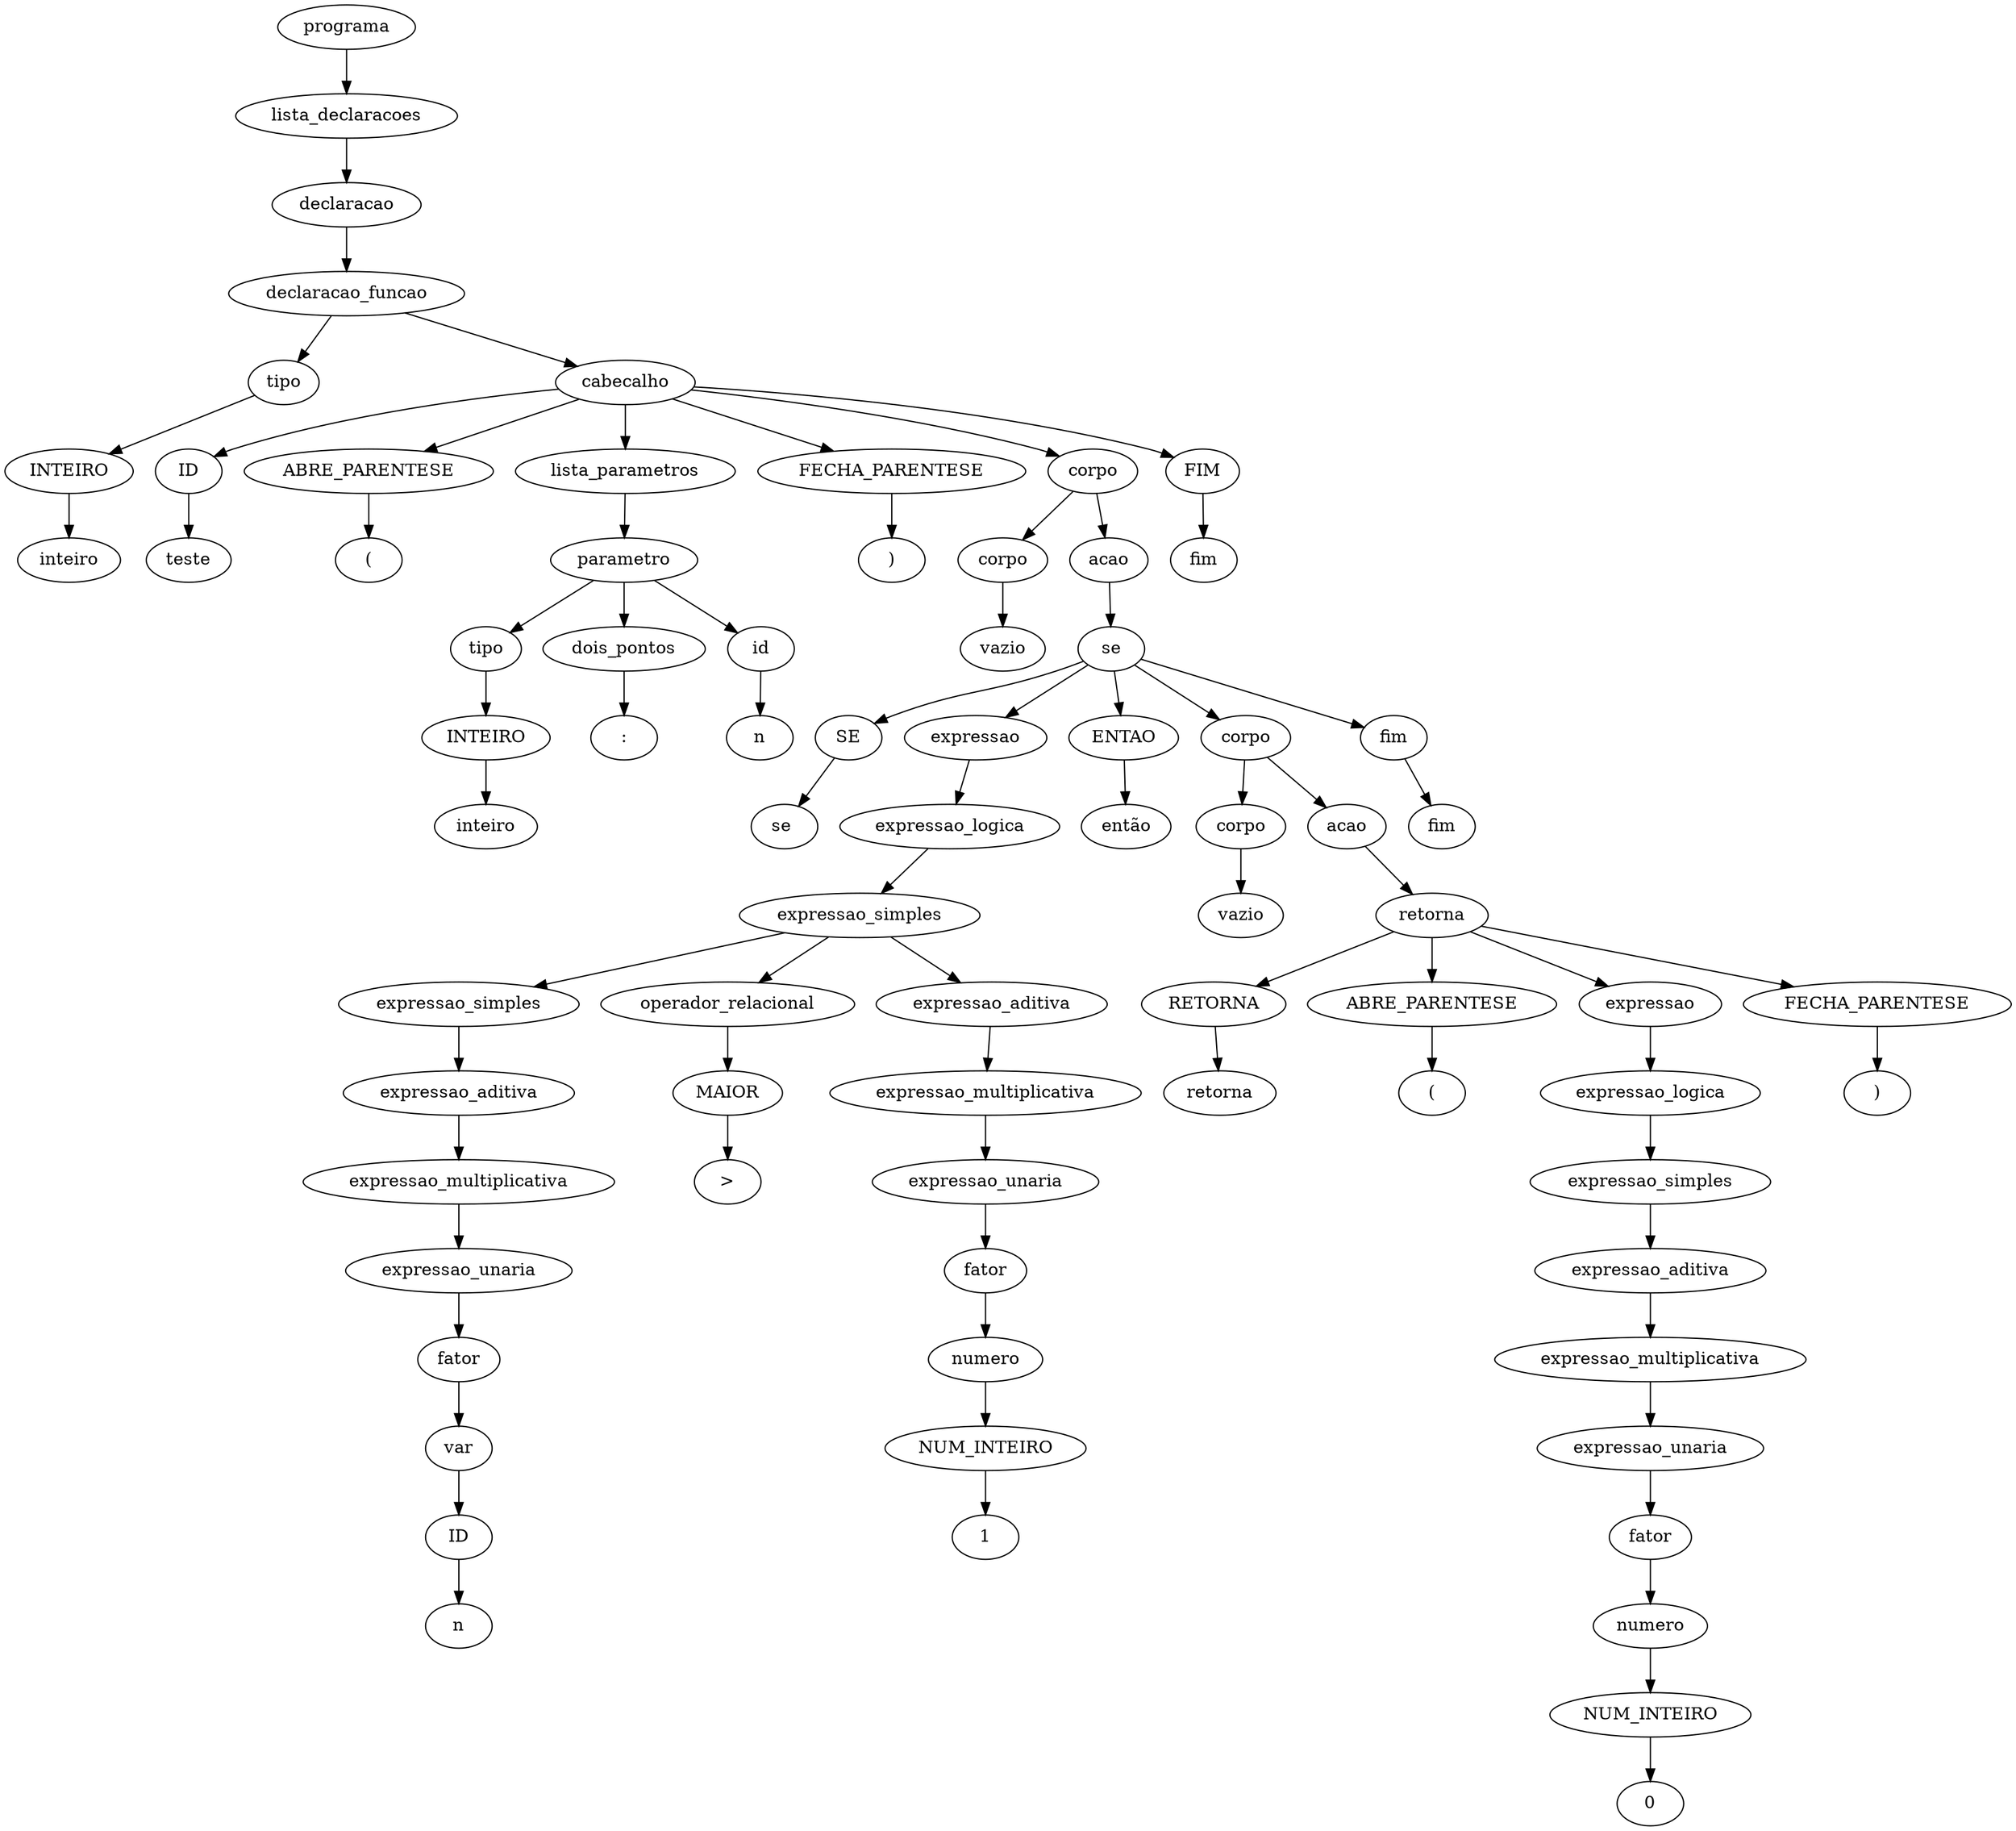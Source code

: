 digraph tree {
    "0x7f42ab8bf730" [label="programa"];
    "0x7f42ab65be20" [label="lista_declaracoes"];
    "0x7f42ab7a60d0" [label="declaracao"];
    "0x7f42ab8bf820" [label="declaracao_funcao"];
    "0x7f42ab8bf850" [label="tipo"];
    "0x7f42ab65bee0" [label="INTEIRO"];
    "0x7f42ab65be80" [label="inteiro"];
    "0x7f42ab602130" [label="cabecalho"];
    "0x7f42ab602dc0" [label="ID"];
    "0x7f42ab602df0" [label="teste"];
    "0x7f42ab602610" [label="ABRE_PARENTESE"];
    "0x7f42ab602760" [label="("];
    "0x7f42ab65beb0" [label="lista_parametros"];
    "0x7f42ab65bfd0" [label="parametro"];
    "0x7f42ab7a62b0" [label="tipo"];
    "0x7f42ab8bfa60" [label="INTEIRO"];
    "0x7f42ab65bdf0" [label="inteiro"];
    "0x7f42ab65bfa0" [label="dois_pontos"];
    "0x7f42ab602040" [label=":"];
    "0x7f42ab6021c0" [label="id"];
    "0x7f42ab602070" [label="n"];
    "0x7f42ab602550" [label="FECHA_PARENTESE"];
    "0x7f42ab602be0" [label=")"];
    "0x7f42ab602bb0" [label="corpo"];
    "0x7f42ab602250" [label="corpo"];
    "0x7f42ab65bdc0" [label="vazio"];
    "0x7f42ab65bf70" [label="acao"];
    "0x7f42ab6027c0" [label="se"];
    "0x7f42ab6027f0" [label="SE"];
    "0x7f42ab602d30" [label="se "];
    "0x7f42ab602700" [label="expressao"];
    "0x7f42ab602430" [label="expressao_logica"];
    "0x7f42ab602640" [label="expressao_simples"];
    "0x7f42ab602370" [label="expressao_simples"];
    "0x7f42ab6022e0" [label="expressao_aditiva"];
    "0x7f42ab6023d0" [label="expressao_multiplicativa"];
    "0x7f42ab602280" [label="expressao_unaria"];
    "0x7f42ab6022b0" [label="fator"];
    "0x7f42ab65bf10" [label="var"];
    "0x7f42ab65bf40" [label="ID"];
    "0x7f42ab6023a0" [label="n"];
    "0x7f42ab602400" [label="operador_relacional"];
    "0x7f42ab602490" [label="MAIOR"];
    "0x7f42ab602580" [label=">"];
    "0x7f42ab602520" [label="expressao_aditiva"];
    "0x7f42ab6026a0" [label="expressao_multiplicativa"];
    "0x7f42ab6025b0" [label="expressao_unaria"];
    "0x7f42ab6024f0" [label="fator"];
    "0x7f42ab602310" [label="numero"];
    "0x7f42ab602340" [label="NUM_INTEIRO"];
    "0x7f42ab602670" [label="1"];
    "0x7f42ab602d60" [label="ENTAO"];
    "0x7f42ab602940" [label="então"];
    "0x7f42ab602af0" [label="corpo"];
    "0x7f42ab602820" [label="corpo"];
    "0x7f42ab602730" [label="vazio"];
    "0x7f42ab602c10" [label="acao"];
    "0x7f42ab602a90" [label="retorna"];
    "0x7f42ab602b20" [label="RETORNA"];
    "0x7f42ab602c40" [label="retorna"];
    "0x7f42ab602c70" [label="ABRE_PARENTESE"];
    "0x7f42ab602ca0" [label="("];
    "0x7f42ab602a60" [label="expressao"];
    "0x7f42ab602a30" [label="expressao_logica"];
    "0x7f42ab6029a0" [label="expressao_simples"];
    "0x7f42ab602910" [label="expressao_aditiva"];
    "0x7f42ab602a00" [label="expressao_multiplicativa"];
    "0x7f42ab602850" [label="expressao_unaria"];
    "0x7f42ab6028e0" [label="fator"];
    "0x7f42ab602790" [label="numero"];
    "0x7f42ab6026d0" [label="NUM_INTEIRO"];
    "0x7f42ab6029d0" [label="0"];
    "0x7f42ab602cd0" [label="FECHA_PARENTESE"];
    "0x7f42ab602d00" [label=")"];
    "0x7f42ab602970" [label="fim"];
    "0x7f42ab602d90" [label="fim"];
    "0x7f42ab602b80" [label="FIM"];
    "0x7f42ab602e20" [label="fim"];
    "0x7f42ab8bf730" -> "0x7f42ab65be20";
    "0x7f42ab65be20" -> "0x7f42ab7a60d0";
    "0x7f42ab7a60d0" -> "0x7f42ab8bf820";
    "0x7f42ab8bf820" -> "0x7f42ab8bf850";
    "0x7f42ab8bf820" -> "0x7f42ab602130";
    "0x7f42ab8bf850" -> "0x7f42ab65bee0";
    "0x7f42ab65bee0" -> "0x7f42ab65be80";
    "0x7f42ab602130" -> "0x7f42ab602dc0";
    "0x7f42ab602130" -> "0x7f42ab602610";
    "0x7f42ab602130" -> "0x7f42ab65beb0";
    "0x7f42ab602130" -> "0x7f42ab602550";
    "0x7f42ab602130" -> "0x7f42ab602bb0";
    "0x7f42ab602130" -> "0x7f42ab602b80";
    "0x7f42ab602dc0" -> "0x7f42ab602df0";
    "0x7f42ab602610" -> "0x7f42ab602760";
    "0x7f42ab65beb0" -> "0x7f42ab65bfd0";
    "0x7f42ab65bfd0" -> "0x7f42ab7a62b0";
    "0x7f42ab65bfd0" -> "0x7f42ab65bfa0";
    "0x7f42ab65bfd0" -> "0x7f42ab6021c0";
    "0x7f42ab7a62b0" -> "0x7f42ab8bfa60";
    "0x7f42ab8bfa60" -> "0x7f42ab65bdf0";
    "0x7f42ab65bfa0" -> "0x7f42ab602040";
    "0x7f42ab6021c0" -> "0x7f42ab602070";
    "0x7f42ab602550" -> "0x7f42ab602be0";
    "0x7f42ab602bb0" -> "0x7f42ab602250";
    "0x7f42ab602bb0" -> "0x7f42ab65bf70";
    "0x7f42ab602250" -> "0x7f42ab65bdc0";
    "0x7f42ab65bf70" -> "0x7f42ab6027c0";
    "0x7f42ab6027c0" -> "0x7f42ab6027f0";
    "0x7f42ab6027c0" -> "0x7f42ab602700";
    "0x7f42ab6027c0" -> "0x7f42ab602d60";
    "0x7f42ab6027c0" -> "0x7f42ab602af0";
    "0x7f42ab6027c0" -> "0x7f42ab602970";
    "0x7f42ab6027f0" -> "0x7f42ab602d30";
    "0x7f42ab602700" -> "0x7f42ab602430";
    "0x7f42ab602430" -> "0x7f42ab602640";
    "0x7f42ab602640" -> "0x7f42ab602370";
    "0x7f42ab602640" -> "0x7f42ab602400";
    "0x7f42ab602640" -> "0x7f42ab602520";
    "0x7f42ab602370" -> "0x7f42ab6022e0";
    "0x7f42ab6022e0" -> "0x7f42ab6023d0";
    "0x7f42ab6023d0" -> "0x7f42ab602280";
    "0x7f42ab602280" -> "0x7f42ab6022b0";
    "0x7f42ab6022b0" -> "0x7f42ab65bf10";
    "0x7f42ab65bf10" -> "0x7f42ab65bf40";
    "0x7f42ab65bf40" -> "0x7f42ab6023a0";
    "0x7f42ab602400" -> "0x7f42ab602490";
    "0x7f42ab602490" -> "0x7f42ab602580";
    "0x7f42ab602520" -> "0x7f42ab6026a0";
    "0x7f42ab6026a0" -> "0x7f42ab6025b0";
    "0x7f42ab6025b0" -> "0x7f42ab6024f0";
    "0x7f42ab6024f0" -> "0x7f42ab602310";
    "0x7f42ab602310" -> "0x7f42ab602340";
    "0x7f42ab602340" -> "0x7f42ab602670";
    "0x7f42ab602d60" -> "0x7f42ab602940";
    "0x7f42ab602af0" -> "0x7f42ab602820";
    "0x7f42ab602af0" -> "0x7f42ab602c10";
    "0x7f42ab602820" -> "0x7f42ab602730";
    "0x7f42ab602c10" -> "0x7f42ab602a90";
    "0x7f42ab602a90" -> "0x7f42ab602b20";
    "0x7f42ab602a90" -> "0x7f42ab602c70";
    "0x7f42ab602a90" -> "0x7f42ab602a60";
    "0x7f42ab602a90" -> "0x7f42ab602cd0";
    "0x7f42ab602b20" -> "0x7f42ab602c40";
    "0x7f42ab602c70" -> "0x7f42ab602ca0";
    "0x7f42ab602a60" -> "0x7f42ab602a30";
    "0x7f42ab602a30" -> "0x7f42ab6029a0";
    "0x7f42ab6029a0" -> "0x7f42ab602910";
    "0x7f42ab602910" -> "0x7f42ab602a00";
    "0x7f42ab602a00" -> "0x7f42ab602850";
    "0x7f42ab602850" -> "0x7f42ab6028e0";
    "0x7f42ab6028e0" -> "0x7f42ab602790";
    "0x7f42ab602790" -> "0x7f42ab6026d0";
    "0x7f42ab6026d0" -> "0x7f42ab6029d0";
    "0x7f42ab602cd0" -> "0x7f42ab602d00";
    "0x7f42ab602970" -> "0x7f42ab602d90";
    "0x7f42ab602b80" -> "0x7f42ab602e20";
}
